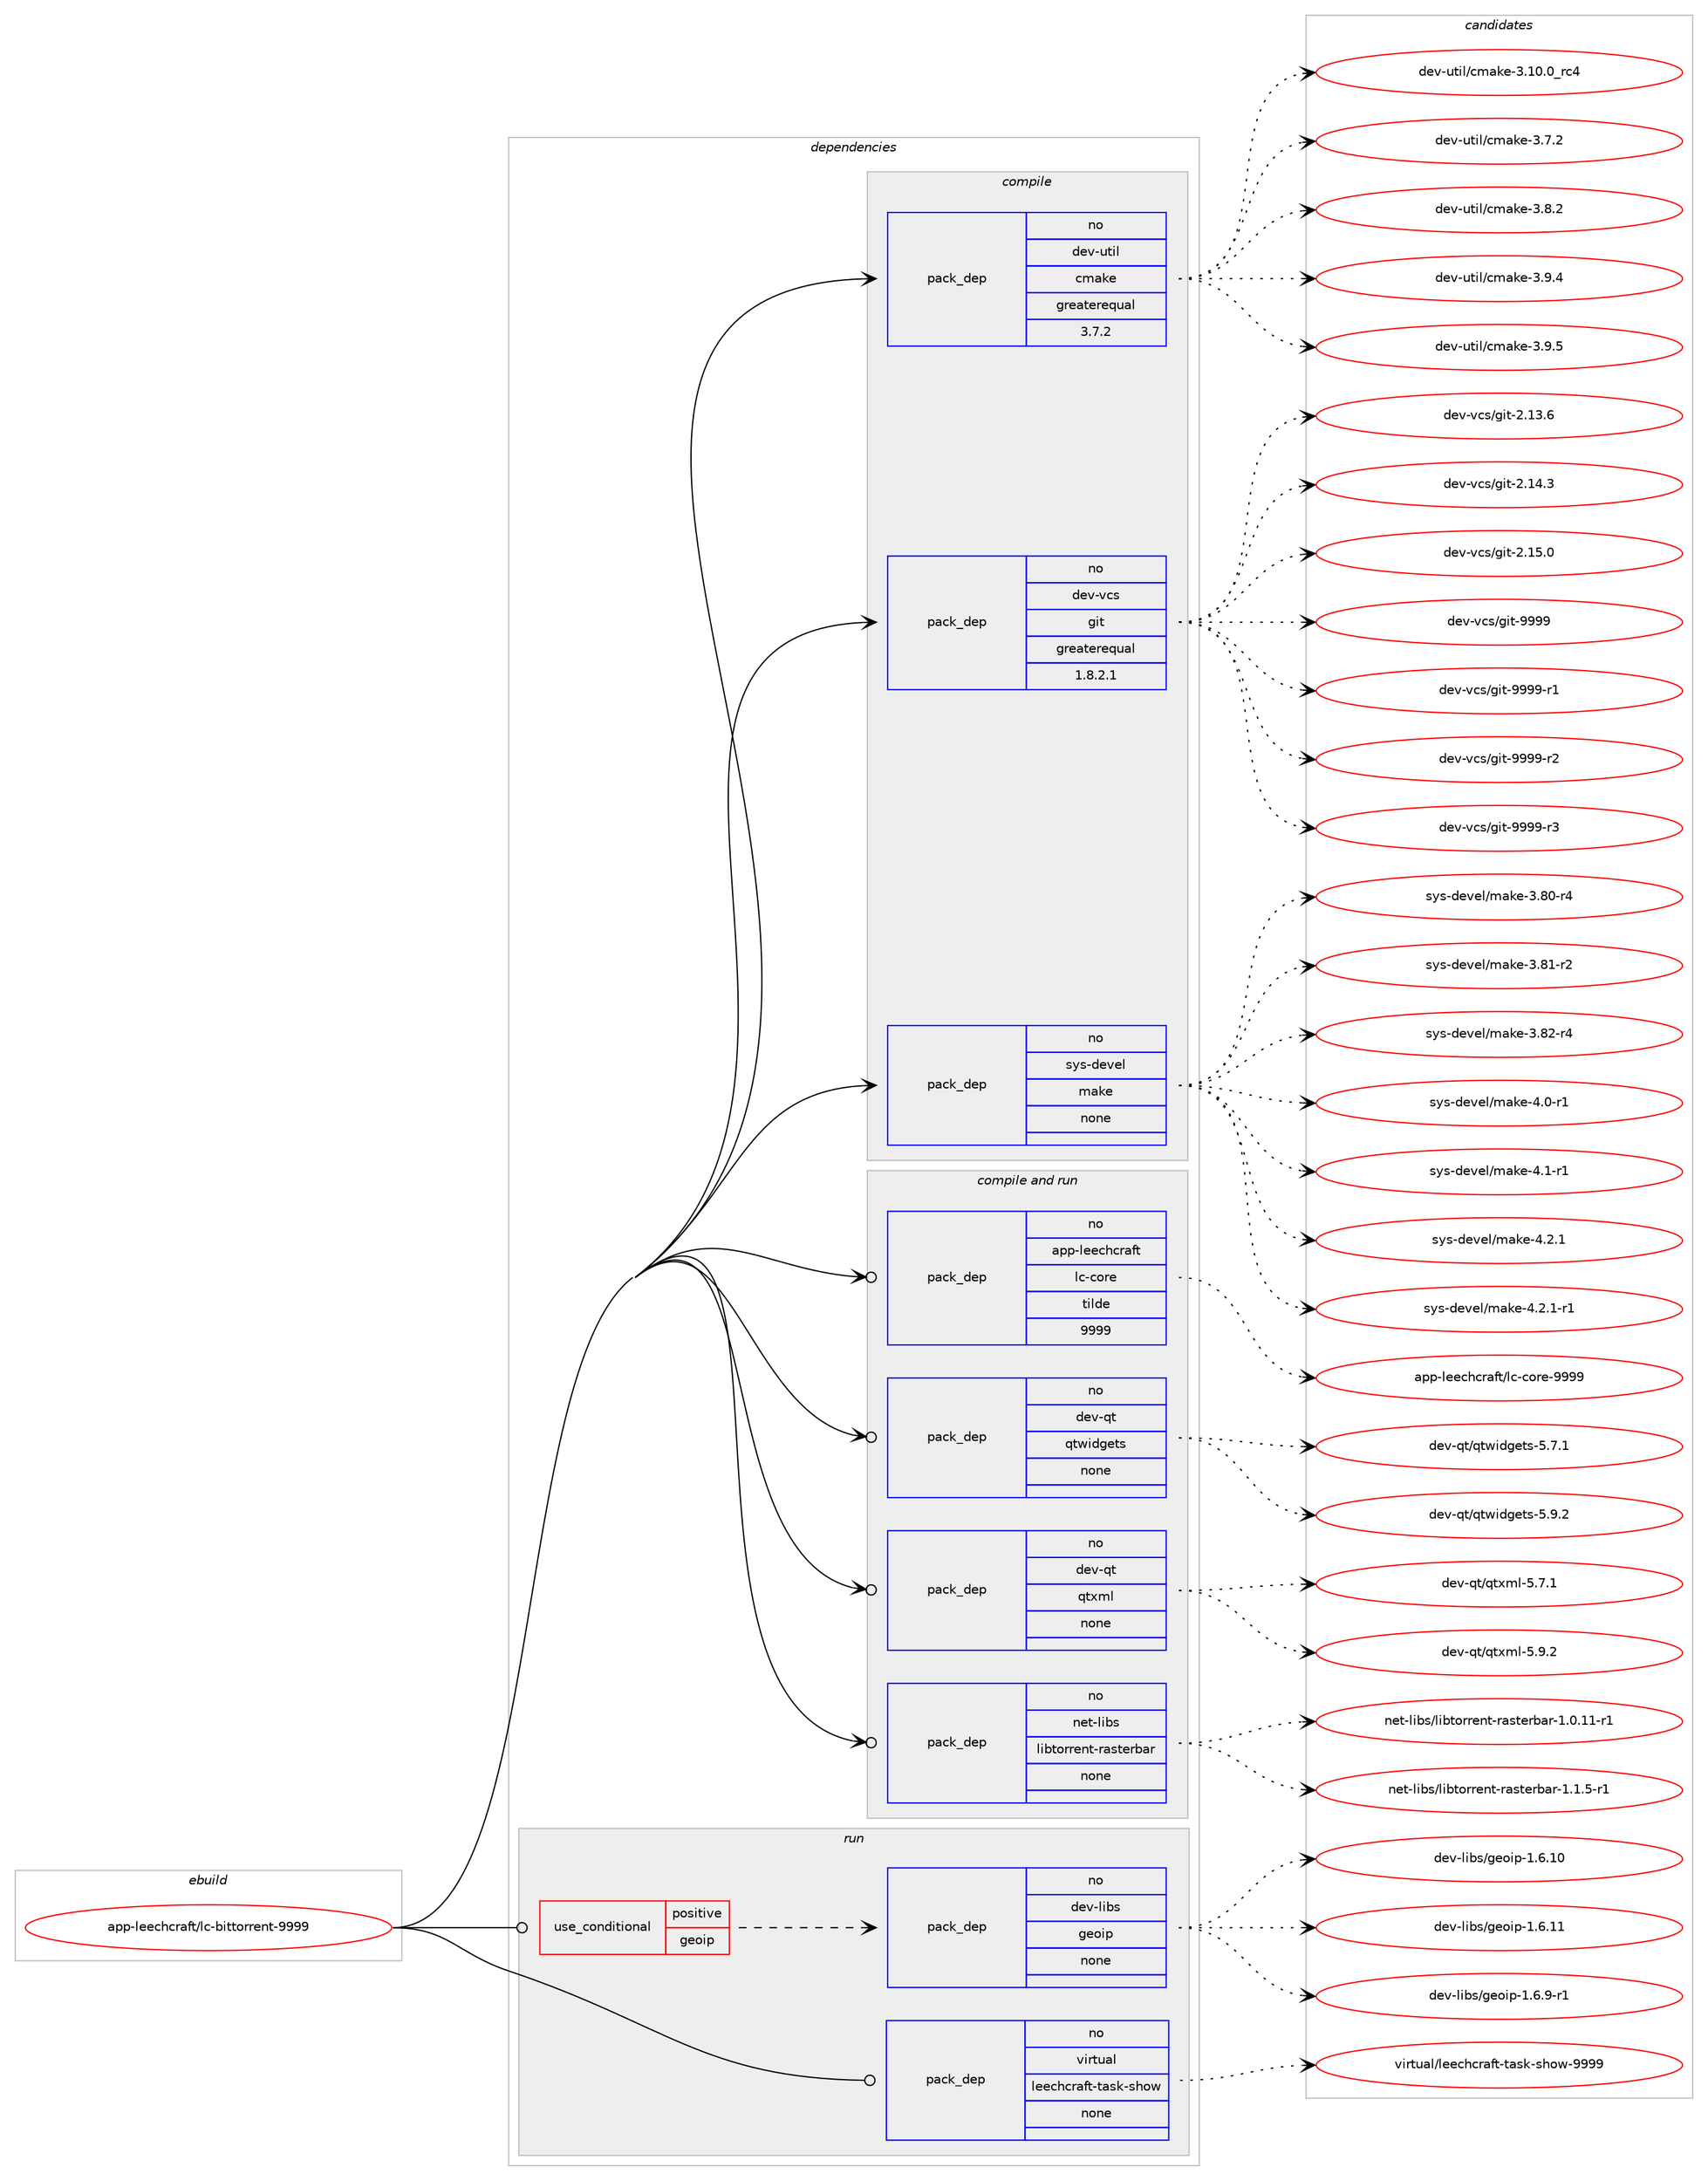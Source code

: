 digraph prolog {

# *************
# Graph options
# *************

newrank=true;
concentrate=true;
compound=true;
graph [rankdir=LR,fontname=Helvetica,fontsize=10,ranksep=1.5];#, ranksep=2.5, nodesep=0.2];
edge  [arrowhead=vee];
node  [fontname=Helvetica,fontsize=10];

# **********
# The ebuild
# **********

subgraph cluster_leftcol {
color=gray;
rank=same;
label=<<i>ebuild</i>>;
id [label="app-leechcraft/lc-bittorrent-9999", color=red, width=4, href="../app-leechcraft/lc-bittorrent-9999.svg"];
}

# ****************
# The dependencies
# ****************

subgraph cluster_midcol {
color=gray;
label=<<i>dependencies</i>>;
subgraph cluster_compile {
fillcolor="#eeeeee";
style=filled;
label=<<i>compile</i>>;
subgraph pack31575 {
dependency44421 [label=<<TABLE BORDER="0" CELLBORDER="1" CELLSPACING="0" CELLPADDING="4" WIDTH="220"><TR><TD ROWSPAN="6" CELLPADDING="30">pack_dep</TD></TR><TR><TD WIDTH="110">no</TD></TR><TR><TD>dev-util</TD></TR><TR><TD>cmake</TD></TR><TR><TD>greaterequal</TD></TR><TR><TD>3.7.2</TD></TR></TABLE>>, shape=none, color=blue];
}
id:e -> dependency44421:w [weight=20,style="solid",arrowhead="vee"];
subgraph pack31576 {
dependency44422 [label=<<TABLE BORDER="0" CELLBORDER="1" CELLSPACING="0" CELLPADDING="4" WIDTH="220"><TR><TD ROWSPAN="6" CELLPADDING="30">pack_dep</TD></TR><TR><TD WIDTH="110">no</TD></TR><TR><TD>dev-vcs</TD></TR><TR><TD>git</TD></TR><TR><TD>greaterequal</TD></TR><TR><TD>1.8.2.1</TD></TR></TABLE>>, shape=none, color=blue];
}
id:e -> dependency44422:w [weight=20,style="solid",arrowhead="vee"];
subgraph pack31577 {
dependency44423 [label=<<TABLE BORDER="0" CELLBORDER="1" CELLSPACING="0" CELLPADDING="4" WIDTH="220"><TR><TD ROWSPAN="6" CELLPADDING="30">pack_dep</TD></TR><TR><TD WIDTH="110">no</TD></TR><TR><TD>sys-devel</TD></TR><TR><TD>make</TD></TR><TR><TD>none</TD></TR><TR><TD></TD></TR></TABLE>>, shape=none, color=blue];
}
id:e -> dependency44423:w [weight=20,style="solid",arrowhead="vee"];
}
subgraph cluster_compileandrun {
fillcolor="#eeeeee";
style=filled;
label=<<i>compile and run</i>>;
subgraph pack31578 {
dependency44424 [label=<<TABLE BORDER="0" CELLBORDER="1" CELLSPACING="0" CELLPADDING="4" WIDTH="220"><TR><TD ROWSPAN="6" CELLPADDING="30">pack_dep</TD></TR><TR><TD WIDTH="110">no</TD></TR><TR><TD>app-leechcraft</TD></TR><TR><TD>lc-core</TD></TR><TR><TD>tilde</TD></TR><TR><TD>9999</TD></TR></TABLE>>, shape=none, color=blue];
}
id:e -> dependency44424:w [weight=20,style="solid",arrowhead="odotvee"];
subgraph pack31579 {
dependency44425 [label=<<TABLE BORDER="0" CELLBORDER="1" CELLSPACING="0" CELLPADDING="4" WIDTH="220"><TR><TD ROWSPAN="6" CELLPADDING="30">pack_dep</TD></TR><TR><TD WIDTH="110">no</TD></TR><TR><TD>dev-qt</TD></TR><TR><TD>qtwidgets</TD></TR><TR><TD>none</TD></TR><TR><TD></TD></TR></TABLE>>, shape=none, color=blue];
}
id:e -> dependency44425:w [weight=20,style="solid",arrowhead="odotvee"];
subgraph pack31580 {
dependency44426 [label=<<TABLE BORDER="0" CELLBORDER="1" CELLSPACING="0" CELLPADDING="4" WIDTH="220"><TR><TD ROWSPAN="6" CELLPADDING="30">pack_dep</TD></TR><TR><TD WIDTH="110">no</TD></TR><TR><TD>dev-qt</TD></TR><TR><TD>qtxml</TD></TR><TR><TD>none</TD></TR><TR><TD></TD></TR></TABLE>>, shape=none, color=blue];
}
id:e -> dependency44426:w [weight=20,style="solid",arrowhead="odotvee"];
subgraph pack31581 {
dependency44427 [label=<<TABLE BORDER="0" CELLBORDER="1" CELLSPACING="0" CELLPADDING="4" WIDTH="220"><TR><TD ROWSPAN="6" CELLPADDING="30">pack_dep</TD></TR><TR><TD WIDTH="110">no</TD></TR><TR><TD>net-libs</TD></TR><TR><TD>libtorrent-rasterbar</TD></TR><TR><TD>none</TD></TR><TR><TD></TD></TR></TABLE>>, shape=none, color=blue];
}
id:e -> dependency44427:w [weight=20,style="solid",arrowhead="odotvee"];
}
subgraph cluster_run {
fillcolor="#eeeeee";
style=filled;
label=<<i>run</i>>;
subgraph cond12108 {
dependency44428 [label=<<TABLE BORDER="0" CELLBORDER="1" CELLSPACING="0" CELLPADDING="4"><TR><TD ROWSPAN="3" CELLPADDING="10">use_conditional</TD></TR><TR><TD>positive</TD></TR><TR><TD>geoip</TD></TR></TABLE>>, shape=none, color=red];
subgraph pack31582 {
dependency44429 [label=<<TABLE BORDER="0" CELLBORDER="1" CELLSPACING="0" CELLPADDING="4" WIDTH="220"><TR><TD ROWSPAN="6" CELLPADDING="30">pack_dep</TD></TR><TR><TD WIDTH="110">no</TD></TR><TR><TD>dev-libs</TD></TR><TR><TD>geoip</TD></TR><TR><TD>none</TD></TR><TR><TD></TD></TR></TABLE>>, shape=none, color=blue];
}
dependency44428:e -> dependency44429:w [weight=20,style="dashed",arrowhead="vee"];
}
id:e -> dependency44428:w [weight=20,style="solid",arrowhead="odot"];
subgraph pack31583 {
dependency44430 [label=<<TABLE BORDER="0" CELLBORDER="1" CELLSPACING="0" CELLPADDING="4" WIDTH="220"><TR><TD ROWSPAN="6" CELLPADDING="30">pack_dep</TD></TR><TR><TD WIDTH="110">no</TD></TR><TR><TD>virtual</TD></TR><TR><TD>leechcraft-task-show</TD></TR><TR><TD>none</TD></TR><TR><TD></TD></TR></TABLE>>, shape=none, color=blue];
}
id:e -> dependency44430:w [weight=20,style="solid",arrowhead="odot"];
}
}

# **************
# The candidates
# **************

subgraph cluster_choices {
rank=same;
color=gray;
label=<<i>candidates</i>>;

subgraph choice31575 {
color=black;
nodesep=1;
choice1001011184511711610510847991099710710145514649484648951149952 [label="dev-util/cmake-3.10.0_rc4", color=red, width=4,href="../dev-util/cmake-3.10.0_rc4.svg"];
choice10010111845117116105108479910997107101455146554650 [label="dev-util/cmake-3.7.2", color=red, width=4,href="../dev-util/cmake-3.7.2.svg"];
choice10010111845117116105108479910997107101455146564650 [label="dev-util/cmake-3.8.2", color=red, width=4,href="../dev-util/cmake-3.8.2.svg"];
choice10010111845117116105108479910997107101455146574652 [label="dev-util/cmake-3.9.4", color=red, width=4,href="../dev-util/cmake-3.9.4.svg"];
choice10010111845117116105108479910997107101455146574653 [label="dev-util/cmake-3.9.5", color=red, width=4,href="../dev-util/cmake-3.9.5.svg"];
dependency44421:e -> choice1001011184511711610510847991099710710145514649484648951149952:w [style=dotted,weight="100"];
dependency44421:e -> choice10010111845117116105108479910997107101455146554650:w [style=dotted,weight="100"];
dependency44421:e -> choice10010111845117116105108479910997107101455146564650:w [style=dotted,weight="100"];
dependency44421:e -> choice10010111845117116105108479910997107101455146574652:w [style=dotted,weight="100"];
dependency44421:e -> choice10010111845117116105108479910997107101455146574653:w [style=dotted,weight="100"];
}
subgraph choice31576 {
color=black;
nodesep=1;
choice10010111845118991154710310511645504649514654 [label="dev-vcs/git-2.13.6", color=red, width=4,href="../dev-vcs/git-2.13.6.svg"];
choice10010111845118991154710310511645504649524651 [label="dev-vcs/git-2.14.3", color=red, width=4,href="../dev-vcs/git-2.14.3.svg"];
choice10010111845118991154710310511645504649534648 [label="dev-vcs/git-2.15.0", color=red, width=4,href="../dev-vcs/git-2.15.0.svg"];
choice1001011184511899115471031051164557575757 [label="dev-vcs/git-9999", color=red, width=4,href="../dev-vcs/git-9999.svg"];
choice10010111845118991154710310511645575757574511449 [label="dev-vcs/git-9999-r1", color=red, width=4,href="../dev-vcs/git-9999-r1.svg"];
choice10010111845118991154710310511645575757574511450 [label="dev-vcs/git-9999-r2", color=red, width=4,href="../dev-vcs/git-9999-r2.svg"];
choice10010111845118991154710310511645575757574511451 [label="dev-vcs/git-9999-r3", color=red, width=4,href="../dev-vcs/git-9999-r3.svg"];
dependency44422:e -> choice10010111845118991154710310511645504649514654:w [style=dotted,weight="100"];
dependency44422:e -> choice10010111845118991154710310511645504649524651:w [style=dotted,weight="100"];
dependency44422:e -> choice10010111845118991154710310511645504649534648:w [style=dotted,weight="100"];
dependency44422:e -> choice1001011184511899115471031051164557575757:w [style=dotted,weight="100"];
dependency44422:e -> choice10010111845118991154710310511645575757574511449:w [style=dotted,weight="100"];
dependency44422:e -> choice10010111845118991154710310511645575757574511450:w [style=dotted,weight="100"];
dependency44422:e -> choice10010111845118991154710310511645575757574511451:w [style=dotted,weight="100"];
}
subgraph choice31577 {
color=black;
nodesep=1;
choice11512111545100101118101108471099710710145514656484511452 [label="sys-devel/make-3.80-r4", color=red, width=4,href="../sys-devel/make-3.80-r4.svg"];
choice11512111545100101118101108471099710710145514656494511450 [label="sys-devel/make-3.81-r2", color=red, width=4,href="../sys-devel/make-3.81-r2.svg"];
choice11512111545100101118101108471099710710145514656504511452 [label="sys-devel/make-3.82-r4", color=red, width=4,href="../sys-devel/make-3.82-r4.svg"];
choice115121115451001011181011084710997107101455246484511449 [label="sys-devel/make-4.0-r1", color=red, width=4,href="../sys-devel/make-4.0-r1.svg"];
choice115121115451001011181011084710997107101455246494511449 [label="sys-devel/make-4.1-r1", color=red, width=4,href="../sys-devel/make-4.1-r1.svg"];
choice115121115451001011181011084710997107101455246504649 [label="sys-devel/make-4.2.1", color=red, width=4,href="../sys-devel/make-4.2.1.svg"];
choice1151211154510010111810110847109971071014552465046494511449 [label="sys-devel/make-4.2.1-r1", color=red, width=4,href="../sys-devel/make-4.2.1-r1.svg"];
dependency44423:e -> choice11512111545100101118101108471099710710145514656484511452:w [style=dotted,weight="100"];
dependency44423:e -> choice11512111545100101118101108471099710710145514656494511450:w [style=dotted,weight="100"];
dependency44423:e -> choice11512111545100101118101108471099710710145514656504511452:w [style=dotted,weight="100"];
dependency44423:e -> choice115121115451001011181011084710997107101455246484511449:w [style=dotted,weight="100"];
dependency44423:e -> choice115121115451001011181011084710997107101455246494511449:w [style=dotted,weight="100"];
dependency44423:e -> choice115121115451001011181011084710997107101455246504649:w [style=dotted,weight="100"];
dependency44423:e -> choice1151211154510010111810110847109971071014552465046494511449:w [style=dotted,weight="100"];
}
subgraph choice31578 {
color=black;
nodesep=1;
choice9711211245108101101991049911497102116471089945991111141014557575757 [label="app-leechcraft/lc-core-9999", color=red, width=4,href="../app-leechcraft/lc-core-9999.svg"];
dependency44424:e -> choice9711211245108101101991049911497102116471089945991111141014557575757:w [style=dotted,weight="100"];
}
subgraph choice31579 {
color=black;
nodesep=1;
choice1001011184511311647113116119105100103101116115455346554649 [label="dev-qt/qtwidgets-5.7.1", color=red, width=4,href="../dev-qt/qtwidgets-5.7.1.svg"];
choice1001011184511311647113116119105100103101116115455346574650 [label="dev-qt/qtwidgets-5.9.2", color=red, width=4,href="../dev-qt/qtwidgets-5.9.2.svg"];
dependency44425:e -> choice1001011184511311647113116119105100103101116115455346554649:w [style=dotted,weight="100"];
dependency44425:e -> choice1001011184511311647113116119105100103101116115455346574650:w [style=dotted,weight="100"];
}
subgraph choice31580 {
color=black;
nodesep=1;
choice1001011184511311647113116120109108455346554649 [label="dev-qt/qtxml-5.7.1", color=red, width=4,href="../dev-qt/qtxml-5.7.1.svg"];
choice1001011184511311647113116120109108455346574650 [label="dev-qt/qtxml-5.9.2", color=red, width=4,href="../dev-qt/qtxml-5.9.2.svg"];
dependency44426:e -> choice1001011184511311647113116120109108455346554649:w [style=dotted,weight="100"];
dependency44426:e -> choice1001011184511311647113116120109108455346574650:w [style=dotted,weight="100"];
}
subgraph choice31581 {
color=black;
nodesep=1;
choice1101011164510810598115471081059811611111411410111011645114971151161011149897114454946484649494511449 [label="net-libs/libtorrent-rasterbar-1.0.11-r1", color=red, width=4,href="../net-libs/libtorrent-rasterbar-1.0.11-r1.svg"];
choice11010111645108105981154710810598116111114114101110116451149711511610111498971144549464946534511449 [label="net-libs/libtorrent-rasterbar-1.1.5-r1", color=red, width=4,href="../net-libs/libtorrent-rasterbar-1.1.5-r1.svg"];
dependency44427:e -> choice1101011164510810598115471081059811611111411410111011645114971151161011149897114454946484649494511449:w [style=dotted,weight="100"];
dependency44427:e -> choice11010111645108105981154710810598116111114114101110116451149711511610111498971144549464946534511449:w [style=dotted,weight="100"];
}
subgraph choice31582 {
color=black;
nodesep=1;
choice10010111845108105981154710310111110511245494654464948 [label="dev-libs/geoip-1.6.10", color=red, width=4,href="../dev-libs/geoip-1.6.10.svg"];
choice10010111845108105981154710310111110511245494654464949 [label="dev-libs/geoip-1.6.11", color=red, width=4,href="../dev-libs/geoip-1.6.11.svg"];
choice1001011184510810598115471031011111051124549465446574511449 [label="dev-libs/geoip-1.6.9-r1", color=red, width=4,href="../dev-libs/geoip-1.6.9-r1.svg"];
dependency44429:e -> choice10010111845108105981154710310111110511245494654464948:w [style=dotted,weight="100"];
dependency44429:e -> choice10010111845108105981154710310111110511245494654464949:w [style=dotted,weight="100"];
dependency44429:e -> choice1001011184510810598115471031011111051124549465446574511449:w [style=dotted,weight="100"];
}
subgraph choice31583 {
color=black;
nodesep=1;
choice11810511411611797108471081011019910499114971021164511697115107451151041111194557575757 [label="virtual/leechcraft-task-show-9999", color=red, width=4,href="../virtual/leechcraft-task-show-9999.svg"];
dependency44430:e -> choice11810511411611797108471081011019910499114971021164511697115107451151041111194557575757:w [style=dotted,weight="100"];
}
}

}
